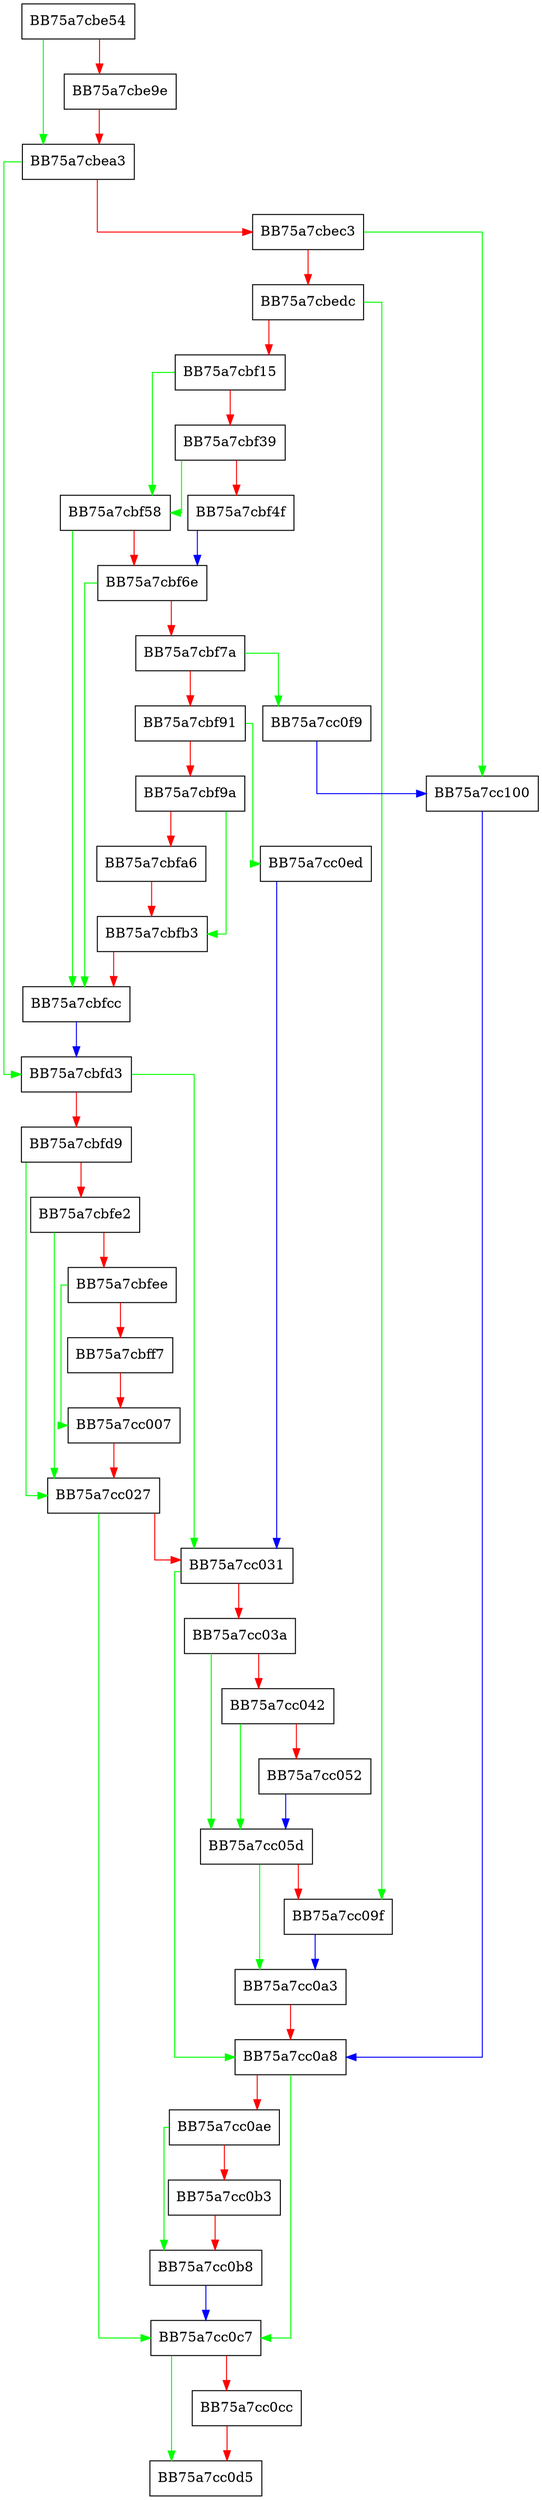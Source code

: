digraph ProcessRuleOnImageConfigParseCommandLine {
  node [shape="box"];
  graph [splines=ortho];
  BB75a7cbe54 -> BB75a7cbea3 [color="green"];
  BB75a7cbe54 -> BB75a7cbe9e [color="red"];
  BB75a7cbe9e -> BB75a7cbea3 [color="red"];
  BB75a7cbea3 -> BB75a7cbfd3 [color="green"];
  BB75a7cbea3 -> BB75a7cbec3 [color="red"];
  BB75a7cbec3 -> BB75a7cc100 [color="green"];
  BB75a7cbec3 -> BB75a7cbedc [color="red"];
  BB75a7cbedc -> BB75a7cc09f [color="green"];
  BB75a7cbedc -> BB75a7cbf15 [color="red"];
  BB75a7cbf15 -> BB75a7cbf58 [color="green"];
  BB75a7cbf15 -> BB75a7cbf39 [color="red"];
  BB75a7cbf39 -> BB75a7cbf58 [color="green"];
  BB75a7cbf39 -> BB75a7cbf4f [color="red"];
  BB75a7cbf4f -> BB75a7cbf6e [color="blue"];
  BB75a7cbf58 -> BB75a7cbfcc [color="green"];
  BB75a7cbf58 -> BB75a7cbf6e [color="red"];
  BB75a7cbf6e -> BB75a7cbfcc [color="green"];
  BB75a7cbf6e -> BB75a7cbf7a [color="red"];
  BB75a7cbf7a -> BB75a7cc0f9 [color="green"];
  BB75a7cbf7a -> BB75a7cbf91 [color="red"];
  BB75a7cbf91 -> BB75a7cc0ed [color="green"];
  BB75a7cbf91 -> BB75a7cbf9a [color="red"];
  BB75a7cbf9a -> BB75a7cbfb3 [color="green"];
  BB75a7cbf9a -> BB75a7cbfa6 [color="red"];
  BB75a7cbfa6 -> BB75a7cbfb3 [color="red"];
  BB75a7cbfb3 -> BB75a7cbfcc [color="red"];
  BB75a7cbfcc -> BB75a7cbfd3 [color="blue"];
  BB75a7cbfd3 -> BB75a7cc031 [color="green"];
  BB75a7cbfd3 -> BB75a7cbfd9 [color="red"];
  BB75a7cbfd9 -> BB75a7cc027 [color="green"];
  BB75a7cbfd9 -> BB75a7cbfe2 [color="red"];
  BB75a7cbfe2 -> BB75a7cc027 [color="green"];
  BB75a7cbfe2 -> BB75a7cbfee [color="red"];
  BB75a7cbfee -> BB75a7cc007 [color="green"];
  BB75a7cbfee -> BB75a7cbff7 [color="red"];
  BB75a7cbff7 -> BB75a7cc007 [color="red"];
  BB75a7cc007 -> BB75a7cc027 [color="red"];
  BB75a7cc027 -> BB75a7cc0c7 [color="green"];
  BB75a7cc027 -> BB75a7cc031 [color="red"];
  BB75a7cc031 -> BB75a7cc0a8 [color="green"];
  BB75a7cc031 -> BB75a7cc03a [color="red"];
  BB75a7cc03a -> BB75a7cc05d [color="green"];
  BB75a7cc03a -> BB75a7cc042 [color="red"];
  BB75a7cc042 -> BB75a7cc05d [color="green"];
  BB75a7cc042 -> BB75a7cc052 [color="red"];
  BB75a7cc052 -> BB75a7cc05d [color="blue"];
  BB75a7cc05d -> BB75a7cc0a3 [color="green"];
  BB75a7cc05d -> BB75a7cc09f [color="red"];
  BB75a7cc09f -> BB75a7cc0a3 [color="blue"];
  BB75a7cc0a3 -> BB75a7cc0a8 [color="red"];
  BB75a7cc0a8 -> BB75a7cc0c7 [color="green"];
  BB75a7cc0a8 -> BB75a7cc0ae [color="red"];
  BB75a7cc0ae -> BB75a7cc0b8 [color="green"];
  BB75a7cc0ae -> BB75a7cc0b3 [color="red"];
  BB75a7cc0b3 -> BB75a7cc0b8 [color="red"];
  BB75a7cc0b8 -> BB75a7cc0c7 [color="blue"];
  BB75a7cc0c7 -> BB75a7cc0d5 [color="green"];
  BB75a7cc0c7 -> BB75a7cc0cc [color="red"];
  BB75a7cc0cc -> BB75a7cc0d5 [color="red"];
  BB75a7cc0ed -> BB75a7cc031 [color="blue"];
  BB75a7cc0f9 -> BB75a7cc100 [color="blue"];
  BB75a7cc100 -> BB75a7cc0a8 [color="blue"];
}